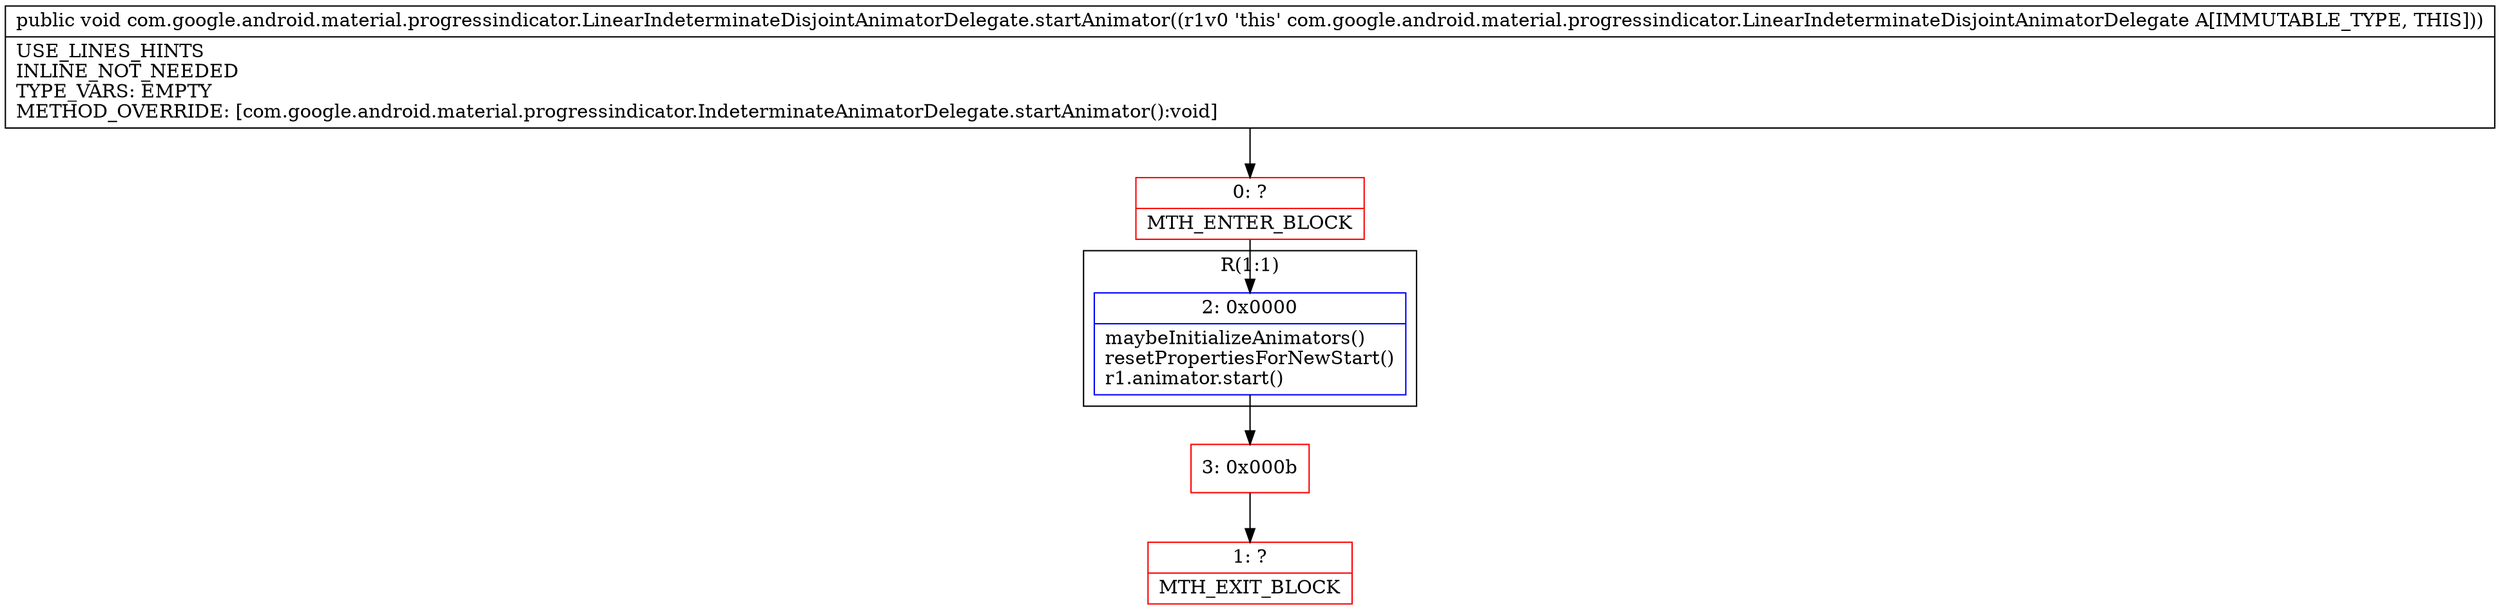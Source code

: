 digraph "CFG forcom.google.android.material.progressindicator.LinearIndeterminateDisjointAnimatorDelegate.startAnimator()V" {
subgraph cluster_Region_816455693 {
label = "R(1:1)";
node [shape=record,color=blue];
Node_2 [shape=record,label="{2\:\ 0x0000|maybeInitializeAnimators()\lresetPropertiesForNewStart()\lr1.animator.start()\l}"];
}
Node_0 [shape=record,color=red,label="{0\:\ ?|MTH_ENTER_BLOCK\l}"];
Node_3 [shape=record,color=red,label="{3\:\ 0x000b}"];
Node_1 [shape=record,color=red,label="{1\:\ ?|MTH_EXIT_BLOCK\l}"];
MethodNode[shape=record,label="{public void com.google.android.material.progressindicator.LinearIndeterminateDisjointAnimatorDelegate.startAnimator((r1v0 'this' com.google.android.material.progressindicator.LinearIndeterminateDisjointAnimatorDelegate A[IMMUTABLE_TYPE, THIS]))  | USE_LINES_HINTS\lINLINE_NOT_NEEDED\lTYPE_VARS: EMPTY\lMETHOD_OVERRIDE: [com.google.android.material.progressindicator.IndeterminateAnimatorDelegate.startAnimator():void]\l}"];
MethodNode -> Node_0;Node_2 -> Node_3;
Node_0 -> Node_2;
Node_3 -> Node_1;
}

